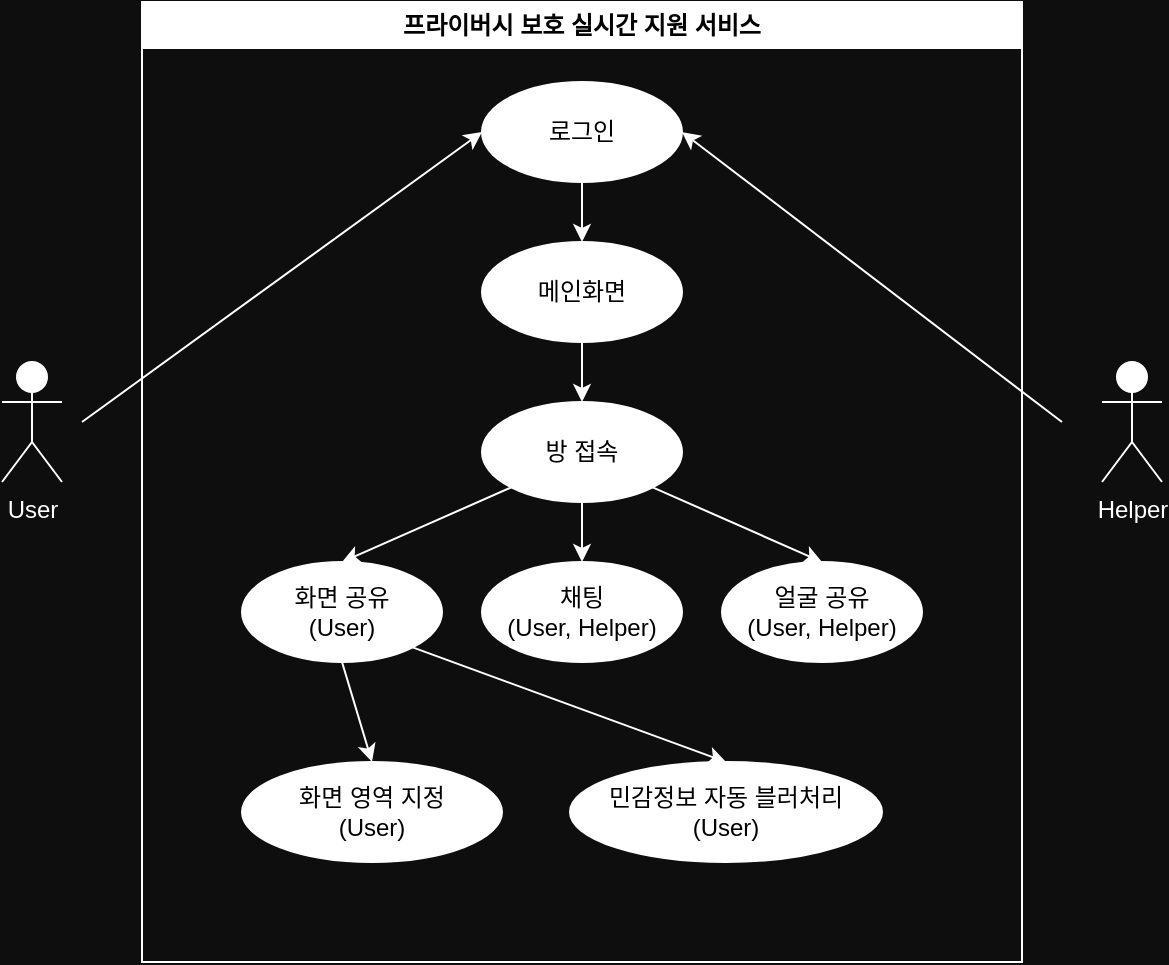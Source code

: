 <mxfile version="26.2.14">
  <diagram name="페이지-1" id="60vwVp8YrmRA52aaGq-R">
    <mxGraphModel grid="0" page="1" gridSize="10" guides="1" tooltips="1" connect="1" arrows="1" fold="1" pageScale="1" pageWidth="827" pageHeight="1169" background="#0E0E0E" math="0" shadow="0">
      <root>
        <mxCell id="0" />
        <mxCell id="1" parent="0" />
        <mxCell id="5jwri4eJxP5meEbUpFkf-6" style="rounded=0;orthogonalLoop=1;jettySize=auto;html=1;entryX=0;entryY=0.5;entryDx=0;entryDy=0;strokeColor=#FFFFFF;fontColor=#FFFFFF;" edge="1" parent="1" target="5jwri4eJxP5meEbUpFkf-4">
          <mxGeometry relative="1" as="geometry">
            <mxPoint x="170" y="370" as="sourcePoint" />
          </mxGeometry>
        </mxCell>
        <mxCell id="5jwri4eJxP5meEbUpFkf-1" value="User" style="shape=umlActor;verticalLabelPosition=bottom;verticalAlign=top;html=1;outlineConnect=0;strokeColor=#FFFFFF;fontColor=#FFFFFF;" vertex="1" parent="1">
          <mxGeometry x="130" y="340" width="30" height="60" as="geometry" />
        </mxCell>
        <mxCell id="5jwri4eJxP5meEbUpFkf-2" value="Helper" style="shape=umlActor;verticalLabelPosition=bottom;verticalAlign=top;html=1;outlineConnect=0;strokeColor=#FFFFFF;fontColor=#FFFFFF;" vertex="1" parent="1">
          <mxGeometry x="680" y="340" width="30" height="60" as="geometry" />
        </mxCell>
        <mxCell id="5jwri4eJxP5meEbUpFkf-3" value="프라이버시 보호 실시간 지원 서비스" style="swimlane;whiteSpace=wrap;html=1;strokeColor=#FFFFFF;fontColor=#000000;" vertex="1" parent="1">
          <mxGeometry x="200" y="160" width="440" height="480" as="geometry" />
        </mxCell>
        <mxCell id="5jwri4eJxP5meEbUpFkf-8" style="edgeStyle=orthogonalEdgeStyle;rounded=0;orthogonalLoop=1;jettySize=auto;html=1;exitX=0.5;exitY=1;exitDx=0;exitDy=0;entryX=0.5;entryY=0;entryDx=0;entryDy=0;strokeColor=#FFFFFF;fontColor=#FFFFFF;" edge="1" parent="5jwri4eJxP5meEbUpFkf-3" source="5jwri4eJxP5meEbUpFkf-16" target="5jwri4eJxP5meEbUpFkf-5">
          <mxGeometry relative="1" as="geometry" />
        </mxCell>
        <mxCell id="5jwri4eJxP5meEbUpFkf-4" value="로그인" style="ellipse;whiteSpace=wrap;html=1;strokeColor=#FFFFFF;fontColor=#000000;" vertex="1" parent="5jwri4eJxP5meEbUpFkf-3">
          <mxGeometry x="170" y="40" width="100" height="50" as="geometry" />
        </mxCell>
        <mxCell id="5jwri4eJxP5meEbUpFkf-19" style="edgeStyle=orthogonalEdgeStyle;rounded=0;orthogonalLoop=1;jettySize=auto;html=1;exitX=0.5;exitY=1;exitDx=0;exitDy=0;entryX=0.5;entryY=0;entryDx=0;entryDy=0;strokeColor=#FFFFFF;fontColor=#FFFFFF;" edge="1" parent="5jwri4eJxP5meEbUpFkf-3" source="5jwri4eJxP5meEbUpFkf-5" target="5jwri4eJxP5meEbUpFkf-18">
          <mxGeometry relative="1" as="geometry" />
        </mxCell>
        <mxCell id="5jwri4eJxP5meEbUpFkf-5" value="방 접속" style="ellipse;whiteSpace=wrap;html=1;strokeColor=#FFFFFF;fontColor=#000000;" vertex="1" parent="5jwri4eJxP5meEbUpFkf-3">
          <mxGeometry x="170" y="200" width="100" height="50" as="geometry" />
        </mxCell>
        <mxCell id="5jwri4eJxP5meEbUpFkf-23" style="rounded=0;orthogonalLoop=1;jettySize=auto;html=1;exitX=0.5;exitY=1;exitDx=0;exitDy=0;entryX=0.5;entryY=0;entryDx=0;entryDy=0;strokeColor=#FFFFFF;fontColor=#FFFFFF;" edge="1" parent="5jwri4eJxP5meEbUpFkf-3" source="5jwri4eJxP5meEbUpFkf-9" target="5jwri4eJxP5meEbUpFkf-21">
          <mxGeometry relative="1" as="geometry" />
        </mxCell>
        <mxCell id="5jwri4eJxP5meEbUpFkf-24" style="rounded=0;orthogonalLoop=1;jettySize=auto;html=1;exitX=1;exitY=1;exitDx=0;exitDy=0;entryX=0.5;entryY=0;entryDx=0;entryDy=0;strokeColor=#FFFFFF;fontColor=#FFFFFF;" edge="1" parent="5jwri4eJxP5meEbUpFkf-3" source="5jwri4eJxP5meEbUpFkf-9" target="5jwri4eJxP5meEbUpFkf-22">
          <mxGeometry relative="1" as="geometry" />
        </mxCell>
        <mxCell id="5jwri4eJxP5meEbUpFkf-9" value="화면 공유&lt;div&gt;(User)&lt;/div&gt;" style="ellipse;whiteSpace=wrap;html=1;strokeColor=#FFFFFF;fontColor=#000000;" vertex="1" parent="5jwri4eJxP5meEbUpFkf-3">
          <mxGeometry x="50" y="280" width="100" height="50" as="geometry" />
        </mxCell>
        <mxCell id="5jwri4eJxP5meEbUpFkf-10" value="얼굴 공유&lt;div&gt;(User, Helper)&lt;/div&gt;" style="ellipse;whiteSpace=wrap;html=1;strokeColor=#FFFFFF;fontColor=#000000;" vertex="1" parent="5jwri4eJxP5meEbUpFkf-3">
          <mxGeometry x="290" y="280" width="100" height="50" as="geometry" />
        </mxCell>
        <mxCell id="5jwri4eJxP5meEbUpFkf-13" style="rounded=0;orthogonalLoop=1;jettySize=auto;html=1;exitX=0;exitY=1;exitDx=0;exitDy=0;entryX=0.5;entryY=0;entryDx=0;entryDy=0;strokeColor=#FFFFFF;fontColor=#FFFFFF;" edge="1" parent="5jwri4eJxP5meEbUpFkf-3" source="5jwri4eJxP5meEbUpFkf-5" target="5jwri4eJxP5meEbUpFkf-9">
          <mxGeometry relative="1" as="geometry">
            <mxPoint x="170" y="205" as="sourcePoint" />
          </mxGeometry>
        </mxCell>
        <mxCell id="5jwri4eJxP5meEbUpFkf-14" style="rounded=0;orthogonalLoop=1;jettySize=auto;html=1;exitX=1;exitY=1;exitDx=0;exitDy=0;entryX=0.5;entryY=0;entryDx=0;entryDy=0;strokeColor=#FFFFFF;fontColor=#FFFFFF;" edge="1" parent="5jwri4eJxP5meEbUpFkf-3" source="5jwri4eJxP5meEbUpFkf-5" target="5jwri4eJxP5meEbUpFkf-10">
          <mxGeometry relative="1" as="geometry">
            <mxPoint x="270" y="205" as="sourcePoint" />
            <mxPoint x="100" y="245" as="targetPoint" />
          </mxGeometry>
        </mxCell>
        <mxCell id="5jwri4eJxP5meEbUpFkf-17" value="" style="edgeStyle=orthogonalEdgeStyle;rounded=0;orthogonalLoop=1;jettySize=auto;html=1;exitX=0.5;exitY=1;exitDx=0;exitDy=0;entryX=0.5;entryY=0;entryDx=0;entryDy=0;strokeColor=#FFFFFF;fontColor=#FFFFFF;" edge="1" parent="5jwri4eJxP5meEbUpFkf-3" source="5jwri4eJxP5meEbUpFkf-4" target="5jwri4eJxP5meEbUpFkf-16">
          <mxGeometry relative="1" as="geometry">
            <mxPoint x="420" y="290" as="sourcePoint" />
            <mxPoint x="420" y="380" as="targetPoint" />
          </mxGeometry>
        </mxCell>
        <mxCell id="5jwri4eJxP5meEbUpFkf-16" value="메인화면" style="ellipse;whiteSpace=wrap;html=1;strokeColor=#FFFFFF;fontColor=#000000;" vertex="1" parent="5jwri4eJxP5meEbUpFkf-3">
          <mxGeometry x="170" y="120" width="100" height="50" as="geometry" />
        </mxCell>
        <mxCell id="5jwri4eJxP5meEbUpFkf-18" value="채팅&lt;br&gt;&lt;div&gt;(User, Helper)&lt;/div&gt;" style="ellipse;whiteSpace=wrap;html=1;strokeColor=#FFFFFF;fontColor=#000000;" vertex="1" parent="5jwri4eJxP5meEbUpFkf-3">
          <mxGeometry x="170" y="280" width="100" height="50" as="geometry" />
        </mxCell>
        <mxCell id="5jwri4eJxP5meEbUpFkf-21" value="화면 영역 지정&lt;br&gt;&lt;div&gt;(User)&lt;/div&gt;" style="ellipse;whiteSpace=wrap;html=1;strokeColor=#FFFFFF;fontColor=#000000;" vertex="1" parent="5jwri4eJxP5meEbUpFkf-3">
          <mxGeometry x="50" y="380" width="130" height="50" as="geometry" />
        </mxCell>
        <mxCell id="5jwri4eJxP5meEbUpFkf-22" value="민감정보 자동 블러처리&lt;br&gt;&lt;div&gt;(User)&lt;/div&gt;" style="ellipse;whiteSpace=wrap;html=1;strokeColor=#FFFFFF;fontColor=#000000;" vertex="1" parent="5jwri4eJxP5meEbUpFkf-3">
          <mxGeometry x="214" y="380" width="156" height="50" as="geometry" />
        </mxCell>
        <mxCell id="5jwri4eJxP5meEbUpFkf-7" style="rounded=0;orthogonalLoop=1;jettySize=auto;html=1;entryX=1;entryY=0.5;entryDx=0;entryDy=0;strokeColor=#FFFFFF;fontColor=#FFFFFF;" edge="1" parent="1" target="5jwri4eJxP5meEbUpFkf-4">
          <mxGeometry relative="1" as="geometry">
            <mxPoint x="660" y="370" as="sourcePoint" />
            <mxPoint x="380" y="275" as="targetPoint" />
          </mxGeometry>
        </mxCell>
      </root>
    </mxGraphModel>
  </diagram>
</mxfile>
